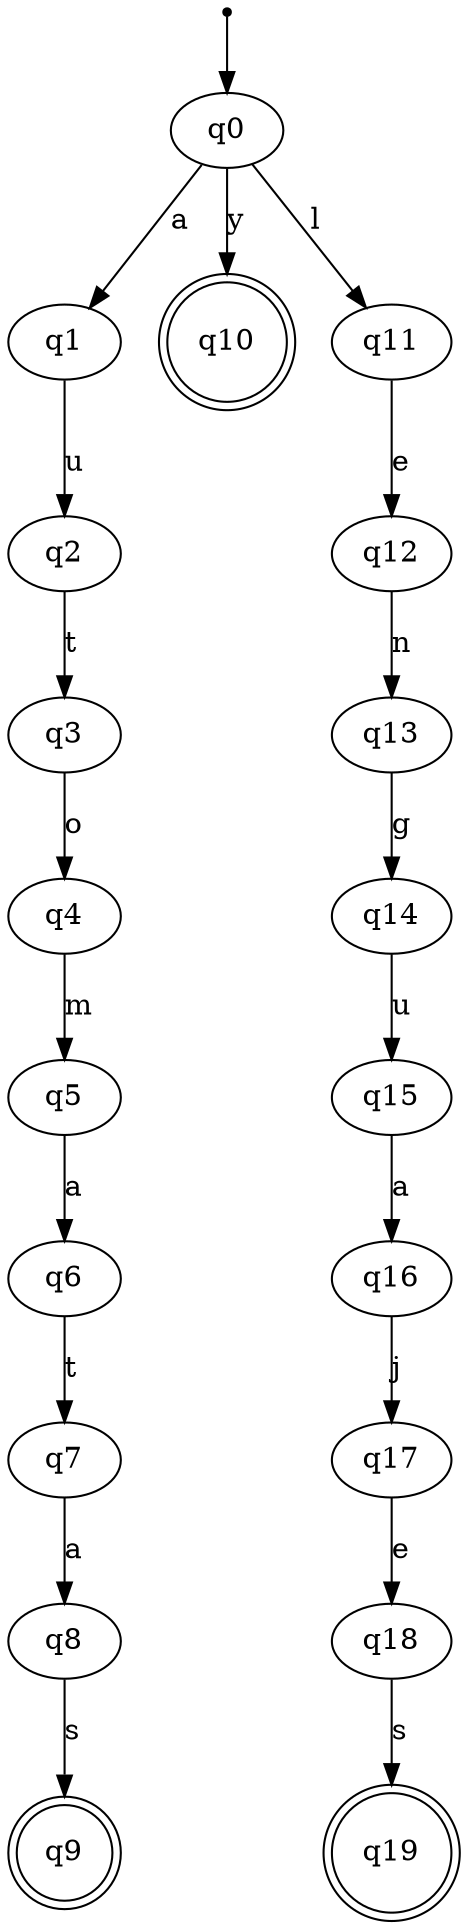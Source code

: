 digraph {
	inic[shape=point];
    inic->q0;
    q0->q1 [label="a"];
    q1->q2 [label="u"];
    q2->q3 [label="t"];
    q3->q4 [label="o"];
    q4->q5 [label="m"];
    q5->q6 [label="a"];
    q6->q7 [label="t"];
    q7->q8 [label="a"];
    q8->q9 [label="s"];

    q0->q10 [label="y"];

	q0->q11 [label="l"];
	q11->q12 [label="e"];
	q12->q13 [label="n"];
	q13->q14 [label="g"];
	q14->q15 [label="u"];
	q15->q16 [label="a"];
	q16->q17 [label="j"];
	q17->q18 [label="e"];
	q18->q19 [label="s"];

    q9[shape=doublecircle];
    q10[shape=doublecircle];
    q19[shape=doublecircle];
}